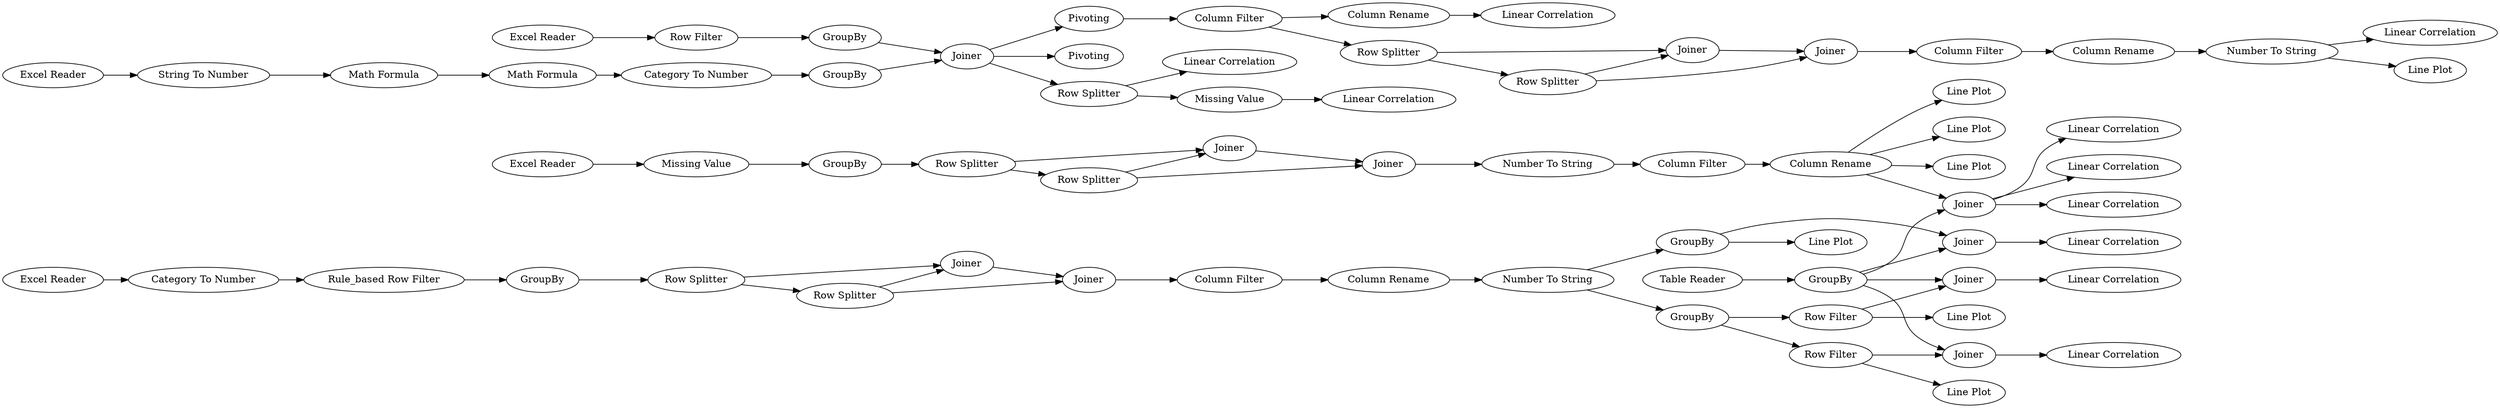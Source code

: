 digraph {
	"-3235037075224992188_162" [label="Line Plot"]
	"1788286971072096170_118" [label=Joiner]
	"-3235037075224992188_132" [label="Line Plot"]
	"-8181700481122742715_81" [label=Joiner]
	"-3235037075224992188_140" [label="Linear Correlation"]
	"1788286971072096170_125" [label=Joiner]
	"1788286971072096170_116" [label="Rule_based Row Filter"]
	"1788286971072096170_127" [label="Column Rename"]
	"-8181700481122742715_167" [label="Column Rename"]
	"-3235037075224992188_213" [label="Excel Reader"]
	"-3235037075224992188_138" [label=GroupBy]
	"-949734224370243912_159" [label="Missing Value"]
	"-3235037075224992188_142" [label="Linear Correlation"]
	"-3235037075224992188_214" [label=Joiner]
	"-3235037075224992188_308" [label=Pivoting]
	"-3235037075224992188_315" [label=Pivoting]
	"-3235037075224992188_156" [label=Joiner]
	"-8181700481122742715_80" [label=Joiner]
	"-3235037075224992188_49" [label="Excel Reader"]
	"-3235037075224992188_263" [label="Linear Correlation"]
	"-3235037075224992188_264" [label="Row Splitter"]
	"-3235037075224992188_135" [label=GroupBy]
	"-3235037075224992188_130" [label="Row Filter"]
	"-3235037075224992188_157" [label="Line Plot"]
	"-3235037075224992188_265" [label="Linear Correlation"]
	"-949734224370243912_150" [label="Column Rename"]
	"-949734224370243912_147" [label=Joiner]
	"-3235037075224992188_309" [label="Column Rename"]
	"-8181700481122742715_77" [label="Row Splitter"]
	"-8181700481122742715_168" [label="Number To String"]
	"-3235037075224992188_326" [label="Linear Correlation"]
	"-949734224370243912_153" [label=Joiner]
	"-3235037075224992188_223" [label=GroupBy]
	"-3235037075224992188_136" [label="Line Plot"]
	"-949734224370243912_145" [label="Row Splitter"]
	"-754712737175526696_172" [label="String To Number"]
	"-3235037075224992188_310" [label="Column Filter"]
	"-949734224370243912_148" [label="Row Splitter"]
	"-949734224370243912_160" [label="Number To String"]
	"-754712737175526696_173" [label="Math Formula"]
	"-3235037075224992188_137" [label="Table Reader"]
	"-3235037075224992188_311" [label="Linear Correlation"]
	"-3235037075224992188_325" [label="Line Plot"]
	"-3235037075224992188_212" [label=GroupBy]
	"-3235037075224992188_160" [label="Line Plot"]
	"1788286971072096170_117" [label=GroupBy]
	"-3235037075224992188_318" [label="Missing Value"]
	"-3235037075224992188_146" [label="Excel Reader"]
	"1788286971072096170_124" [label="Row Splitter"]
	"-3235037075224992188_164" [label="Linear Correlation"]
	"-3235037075224992188_166" [label="Linear Correlation"]
	"-949734224370243912_154" [label=GroupBy]
	"-3235037075224992188_224" [label="Row Filter"]
	"-3235037075224992188_144" [label="Linear Correlation"]
	"1788286971072096170_128" [label="Number To String"]
	"-3235037075224992188_128" [label=GroupBy]
	"-3235037075224992188_50" [label="Excel Reader"]
	"-3235037075224992188_165" [label="Linear Correlation"]
	"1788286971072096170_126" [label="Column Filter"]
	"-949734224370243912_152" [label="Column Filter"]
	"-3235037075224992188_139" [label=Joiner]
	"-3235037075224992188_143" [label=Joiner]
	"-3235037075224992188_129" [label="Line Plot"]
	"-8181700481122742715_75" [label="Row Splitter"]
	"1788286971072096170_115" [label="Category To Number"]
	"-754712737175526696_183" [label="Category To Number"]
	"1788286971072096170_122" [label="Row Splitter"]
	"-3235037075224992188_141" [label=Joiner]
	"-8181700481122742715_82" [label="Column Filter"]
	"-754712737175526696_174" [label="Math Formula"]
	"-3235037075224992188_131" [label="Row Filter"]
	"-949734224370243912_148" -> "-949734224370243912_153"
	"1788286971072096170_128" -> "-3235037075224992188_135"
	"-3235037075224992188_309" -> "-3235037075224992188_311"
	"-3235037075224992188_131" -> "-3235037075224992188_132"
	"-949734224370243912_150" -> "-3235037075224992188_160"
	"1788286971072096170_125" -> "1788286971072096170_126"
	"-949734224370243912_153" -> "-949734224370243912_147"
	"-3235037075224992188_214" -> "-3235037075224992188_308"
	"1788286971072096170_117" -> "1788286971072096170_122"
	"-949734224370243912_147" -> "-949734224370243912_160"
	"-3235037075224992188_131" -> "-3235037075224992188_141"
	"-3235037075224992188_135" -> "-3235037075224992188_139"
	"-3235037075224992188_156" -> "-3235037075224992188_164"
	"-3235037075224992188_135" -> "-3235037075224992188_136"
	"-3235037075224992188_156" -> "-3235037075224992188_165"
	"-8181700481122742715_75" -> "-8181700481122742715_77"
	"-949734224370243912_160" -> "-949734224370243912_152"
	"-3235037075224992188_146" -> "-949734224370243912_159"
	"1788286971072096170_118" -> "1788286971072096170_125"
	"-754712737175526696_174" -> "-754712737175526696_183"
	"-3235037075224992188_224" -> "-3235037075224992188_223"
	"-3235037075224992188_130" -> "-3235037075224992188_143"
	"-3235037075224992188_138" -> "-3235037075224992188_139"
	"-8181700481122742715_80" -> "-8181700481122742715_81"
	"-3235037075224992188_223" -> "-3235037075224992188_214"
	"-3235037075224992188_128" -> "-3235037075224992188_131"
	"1788286971072096170_122" -> "1788286971072096170_118"
	"-949734224370243912_152" -> "-949734224370243912_150"
	"-3235037075224992188_130" -> "-3235037075224992188_129"
	"-754712737175526696_173" -> "-754712737175526696_174"
	"-949734224370243912_145" -> "-949734224370243912_148"
	"-3235037075224992188_214" -> "-3235037075224992188_315"
	"-3235037075224992188_212" -> "-3235037075224992188_214"
	"-949734224370243912_150" -> "-3235037075224992188_162"
	"-8181700481122742715_81" -> "-8181700481122742715_82"
	"-3235037075224992188_264" -> "-3235037075224992188_263"
	"-3235037075224992188_310" -> "-8181700481122742715_75"
	"-3235037075224992188_213" -> "-3235037075224992188_224"
	"-949734224370243912_145" -> "-949734224370243912_153"
	"-8181700481122742715_75" -> "-8181700481122742715_80"
	"-3235037075224992188_128" -> "-3235037075224992188_130"
	"-3235037075224992188_310" -> "-3235037075224992188_309"
	"-8181700481122742715_167" -> "-8181700481122742715_168"
	"-949734224370243912_148" -> "-949734224370243912_147"
	"1788286971072096170_126" -> "1788286971072096170_127"
	"1788286971072096170_116" -> "1788286971072096170_117"
	"-3235037075224992188_308" -> "-3235037075224992188_310"
	"-3235037075224992188_137" -> "-3235037075224992188_138"
	"-949734224370243912_154" -> "-949734224370243912_145"
	"1788286971072096170_127" -> "1788286971072096170_128"
	"1788286971072096170_128" -> "-3235037075224992188_128"
	"-754712737175526696_172" -> "-754712737175526696_173"
	"1788286971072096170_124" -> "1788286971072096170_118"
	"-3235037075224992188_156" -> "-3235037075224992188_166"
	"-3235037075224992188_141" -> "-3235037075224992188_142"
	"-3235037075224992188_138" -> "-3235037075224992188_143"
	"-8181700481122742715_77" -> "-8181700481122742715_81"
	"-3235037075224992188_138" -> "-3235037075224992188_141"
	"-3235037075224992188_50" -> "-754712737175526696_172"
	"1788286971072096170_115" -> "1788286971072096170_116"
	"-949734224370243912_150" -> "-3235037075224992188_156"
	"-949734224370243912_159" -> "-949734224370243912_154"
	"-949734224370243912_150" -> "-3235037075224992188_157"
	"-3235037075224992188_214" -> "-3235037075224992188_264"
	"1788286971072096170_124" -> "1788286971072096170_125"
	"-3235037075224992188_139" -> "-3235037075224992188_140"
	"-754712737175526696_183" -> "-3235037075224992188_212"
	"-3235037075224992188_49" -> "1788286971072096170_115"
	"1788286971072096170_122" -> "1788286971072096170_124"
	"-3235037075224992188_138" -> "-3235037075224992188_156"
	"-8181700481122742715_82" -> "-8181700481122742715_167"
	"-8181700481122742715_168" -> "-3235037075224992188_326"
	"-8181700481122742715_168" -> "-3235037075224992188_325"
	"-3235037075224992188_143" -> "-3235037075224992188_144"
	"-3235037075224992188_264" -> "-3235037075224992188_318"
	"-3235037075224992188_318" -> "-3235037075224992188_265"
	"-8181700481122742715_77" -> "-8181700481122742715_80"
	rankdir=LR
}
